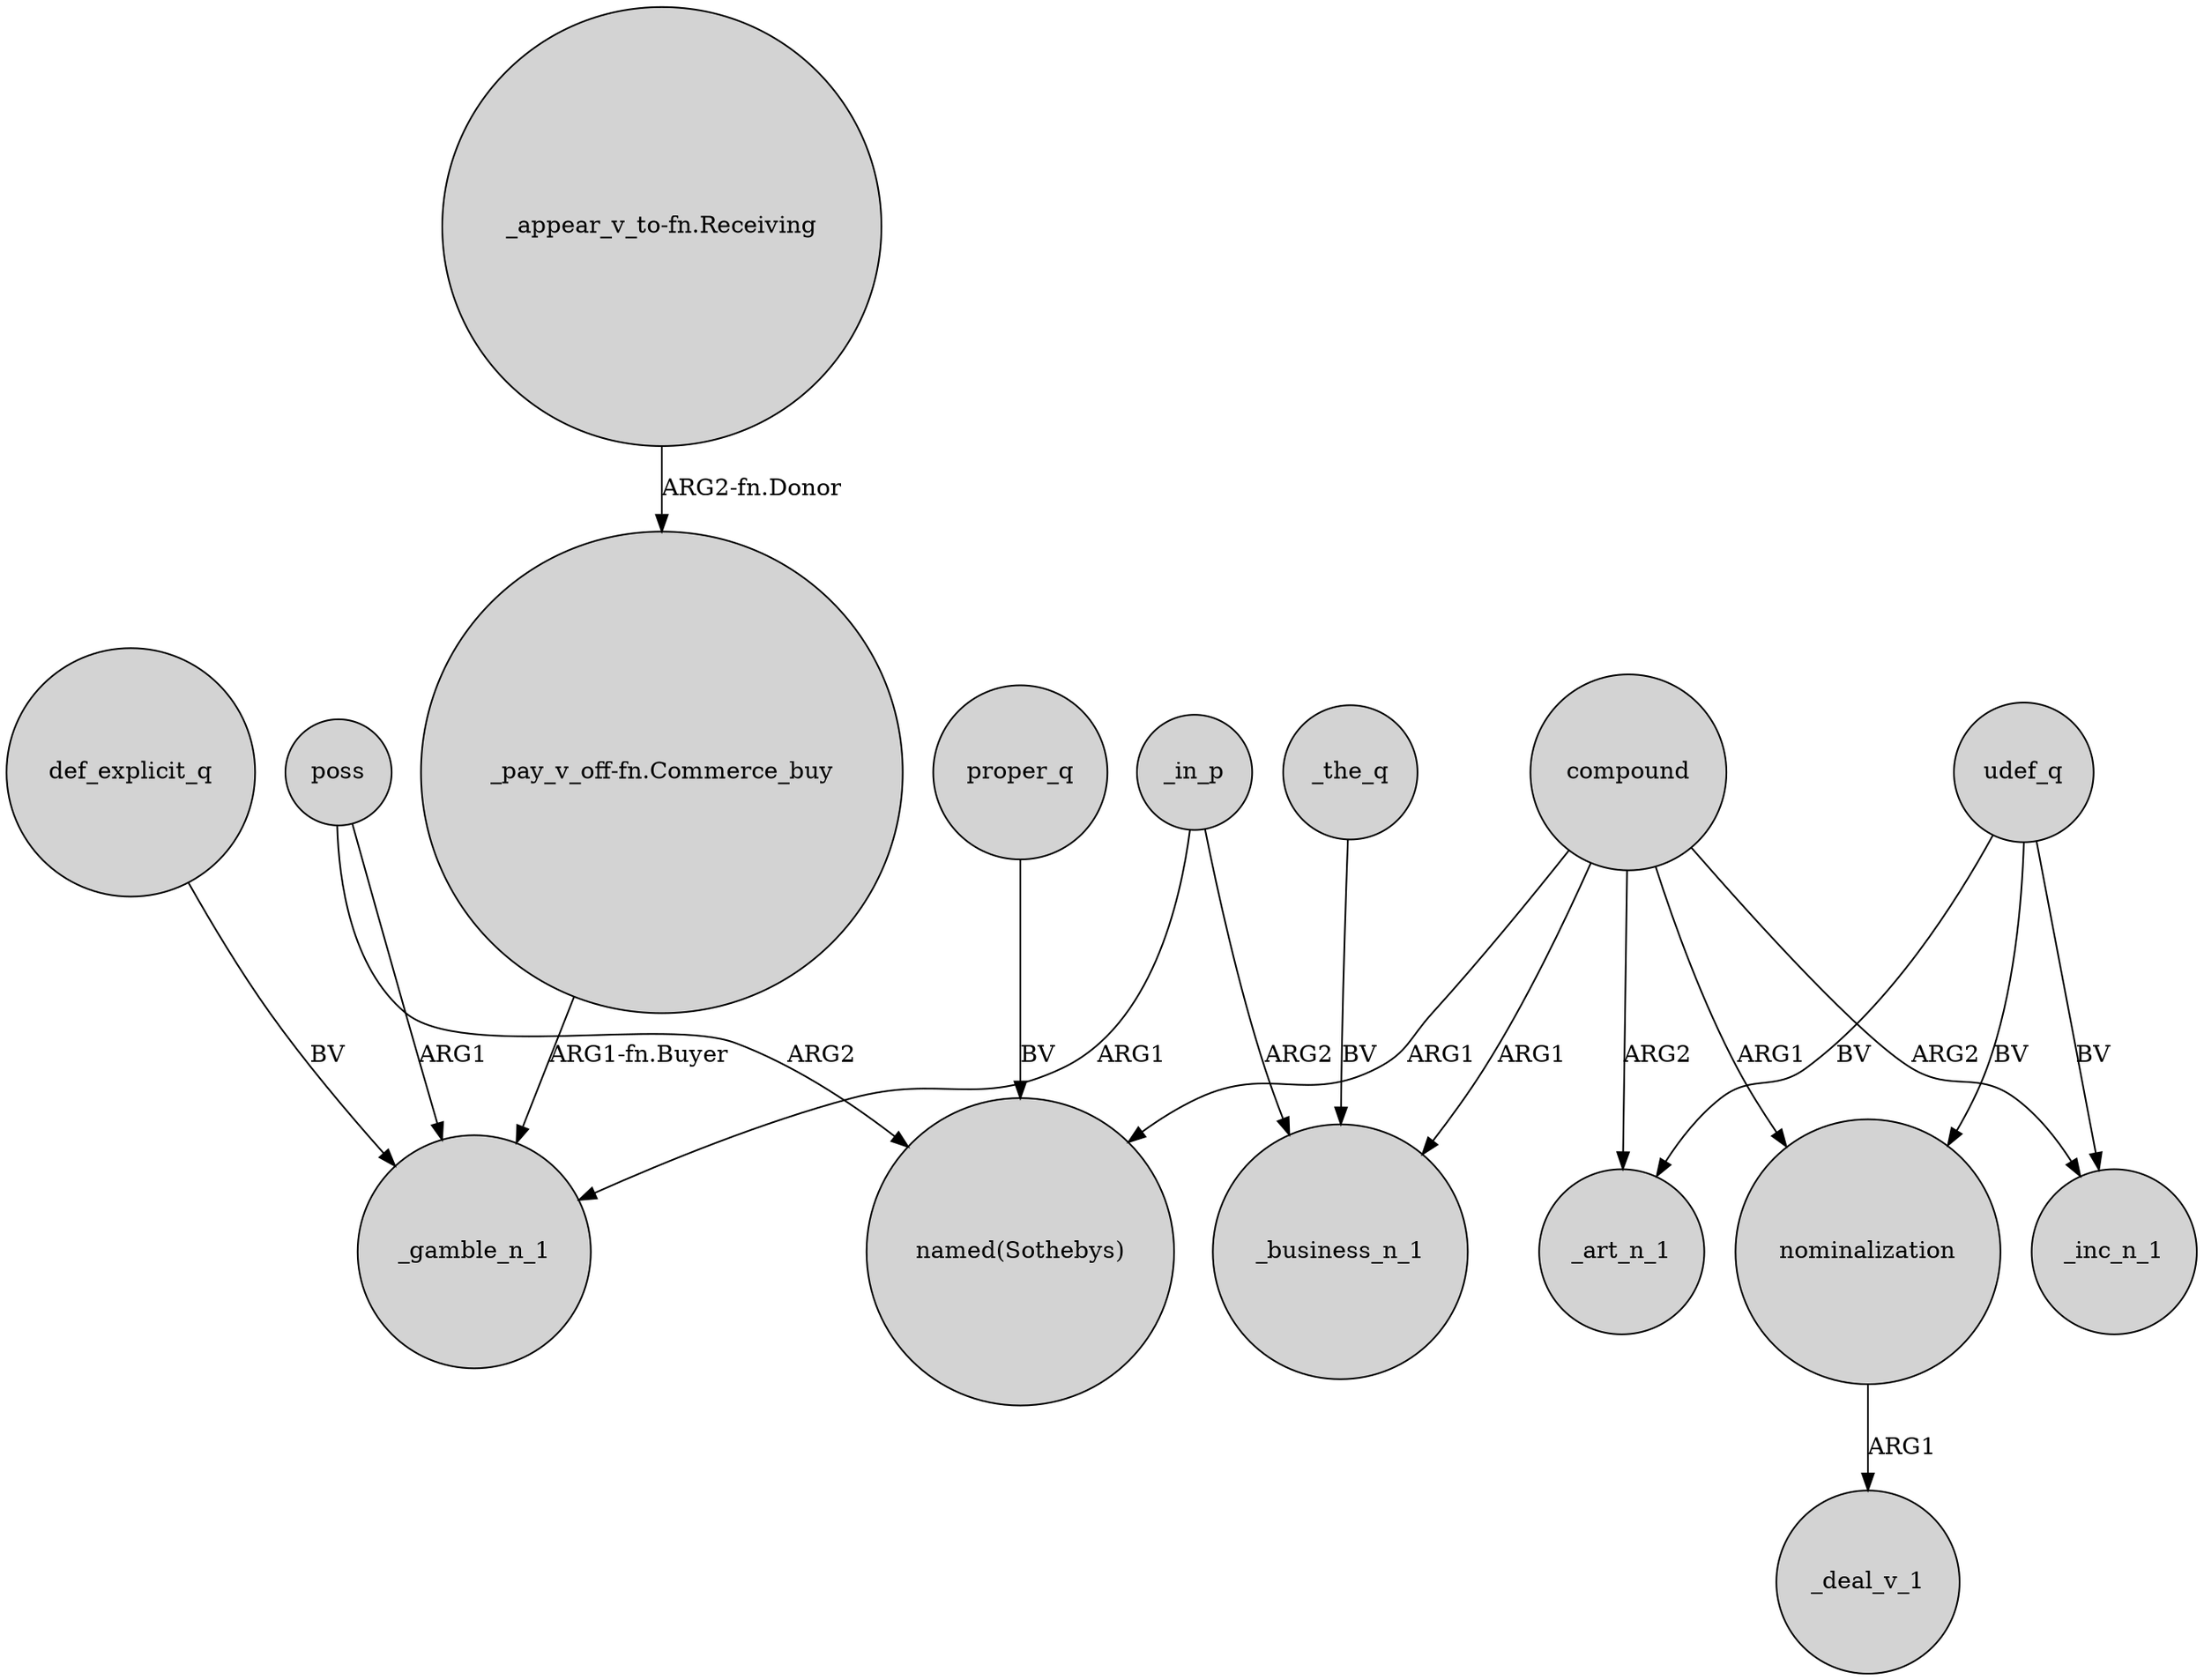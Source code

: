 digraph {
	node [shape=circle style=filled]
	def_explicit_q -> _gamble_n_1 [label=BV]
	poss -> _gamble_n_1 [label=ARG1]
	compound -> "named(Sothebys)" [label=ARG1]
	nominalization -> _deal_v_1 [label=ARG1]
	udef_q -> _art_n_1 [label=BV]
	"_pay_v_off-fn.Commerce_buy" -> _gamble_n_1 [label="ARG1-fn.Buyer"]
	compound -> _art_n_1 [label=ARG2]
	compound -> _business_n_1 [label=ARG1]
	"_appear_v_to-fn.Receiving" -> "_pay_v_off-fn.Commerce_buy" [label="ARG2-fn.Donor"]
	poss -> "named(Sothebys)" [label=ARG2]
	udef_q -> nominalization [label=BV]
	_in_p -> _gamble_n_1 [label=ARG1]
	compound -> nominalization [label=ARG1]
	udef_q -> _inc_n_1 [label=BV]
	_in_p -> _business_n_1 [label=ARG2]
	proper_q -> "named(Sothebys)" [label=BV]
	compound -> _inc_n_1 [label=ARG2]
	_the_q -> _business_n_1 [label=BV]
}
